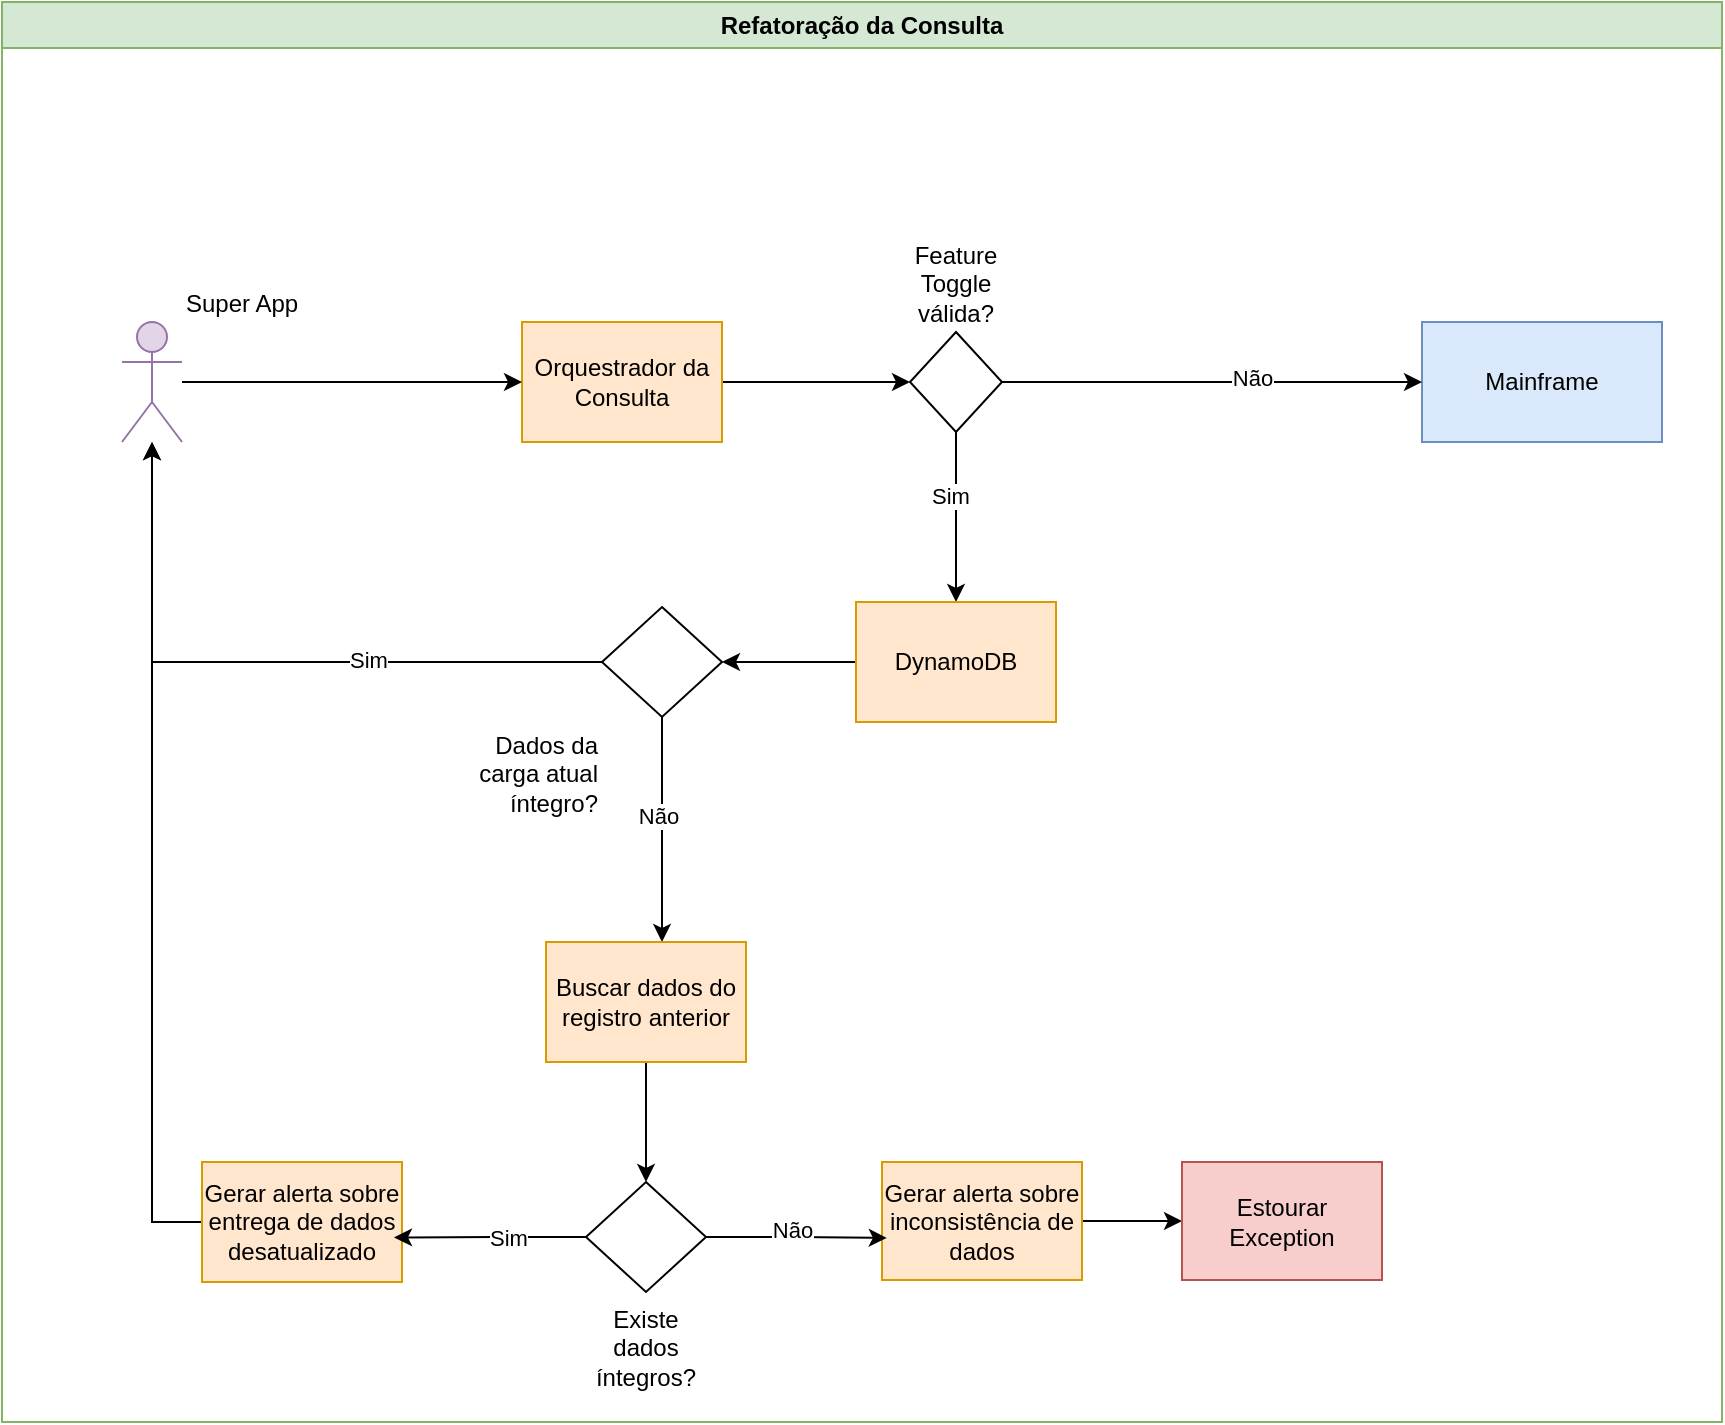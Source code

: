 <mxfile version="25.0.3">
  <diagram name="Página-1" id="rNyEMiYe1dBv-ChvDE47">
    <mxGraphModel dx="2167" dy="800" grid="1" gridSize="10" guides="1" tooltips="1" connect="1" arrows="1" fold="1" page="1" pageScale="1" pageWidth="827" pageHeight="1169" math="0" shadow="0">
      <root>
        <mxCell id="0" />
        <mxCell id="1" parent="0" />
        <mxCell id="s2uW_c-V4pjU2QhmsvLS-11" style="edgeStyle=orthogonalEdgeStyle;rounded=0;orthogonalLoop=1;jettySize=auto;html=1;" edge="1" parent="1" source="s2uW_c-V4pjU2QhmsvLS-1" target="s2uW_c-V4pjU2QhmsvLS-9">
          <mxGeometry relative="1" as="geometry" />
        </mxCell>
        <mxCell id="s2uW_c-V4pjU2QhmsvLS-1" value="Orquestrador da Consulta" style="rounded=0;whiteSpace=wrap;html=1;fillColor=#ffe6cc;strokeColor=#d79b00;" vertex="1" parent="1">
          <mxGeometry x="310" y="180" width="100" height="60" as="geometry" />
        </mxCell>
        <mxCell id="s2uW_c-V4pjU2QhmsvLS-3" style="edgeStyle=orthogonalEdgeStyle;rounded=0;orthogonalLoop=1;jettySize=auto;html=1;" edge="1" parent="1" source="s2uW_c-V4pjU2QhmsvLS-2" target="s2uW_c-V4pjU2QhmsvLS-1">
          <mxGeometry relative="1" as="geometry" />
        </mxCell>
        <mxCell id="s2uW_c-V4pjU2QhmsvLS-2" value="Super App" style="shape=umlActor;verticalLabelPosition=top;verticalAlign=bottom;html=1;outlineConnect=0;fillColor=#e1d5e7;strokeColor=#9673a6;labelPosition=right;align=left;" vertex="1" parent="1">
          <mxGeometry x="110" y="180" width="30" height="60" as="geometry" />
        </mxCell>
        <mxCell id="s2uW_c-V4pjU2QhmsvLS-8" value="Mainframe" style="rounded=0;whiteSpace=wrap;html=1;fillColor=#dae8fc;strokeColor=#6c8ebf;" vertex="1" parent="1">
          <mxGeometry x="760" y="180" width="120" height="60" as="geometry" />
        </mxCell>
        <mxCell id="s2uW_c-V4pjU2QhmsvLS-12" style="edgeStyle=orthogonalEdgeStyle;rounded=0;orthogonalLoop=1;jettySize=auto;html=1;" edge="1" parent="1" source="s2uW_c-V4pjU2QhmsvLS-9" target="s2uW_c-V4pjU2QhmsvLS-8">
          <mxGeometry relative="1" as="geometry" />
        </mxCell>
        <mxCell id="s2uW_c-V4pjU2QhmsvLS-13" value="Não" style="edgeLabel;html=1;align=center;verticalAlign=middle;resizable=0;points=[];" vertex="1" connectable="0" parent="s2uW_c-V4pjU2QhmsvLS-12">
          <mxGeometry x="0.188" y="2" relative="1" as="geometry">
            <mxPoint as="offset" />
          </mxGeometry>
        </mxCell>
        <mxCell id="s2uW_c-V4pjU2QhmsvLS-32" style="edgeStyle=orthogonalEdgeStyle;rounded=0;orthogonalLoop=1;jettySize=auto;html=1;" edge="1" parent="1" source="s2uW_c-V4pjU2QhmsvLS-9" target="s2uW_c-V4pjU2QhmsvLS-21">
          <mxGeometry relative="1" as="geometry" />
        </mxCell>
        <mxCell id="s2uW_c-V4pjU2QhmsvLS-33" value="Sim" style="edgeLabel;html=1;align=center;verticalAlign=middle;resizable=0;points=[];" vertex="1" connectable="0" parent="s2uW_c-V4pjU2QhmsvLS-32">
          <mxGeometry x="-0.245" y="-3" relative="1" as="geometry">
            <mxPoint as="offset" />
          </mxGeometry>
        </mxCell>
        <mxCell id="s2uW_c-V4pjU2QhmsvLS-9" value="Feature Toggle válida?" style="rhombus;whiteSpace=wrap;html=1;labelBackgroundColor=none;textShadow=0;labelPosition=center;verticalLabelPosition=top;align=center;verticalAlign=bottom;" vertex="1" parent="1">
          <mxGeometry x="504" y="185" width="46" height="50" as="geometry" />
        </mxCell>
        <mxCell id="s2uW_c-V4pjU2QhmsvLS-23" style="edgeStyle=orthogonalEdgeStyle;rounded=0;orthogonalLoop=1;jettySize=auto;html=1;" edge="1" parent="1" source="s2uW_c-V4pjU2QhmsvLS-21" target="s2uW_c-V4pjU2QhmsvLS-22">
          <mxGeometry relative="1" as="geometry" />
        </mxCell>
        <mxCell id="s2uW_c-V4pjU2QhmsvLS-21" value="DynamoDB" style="rounded=0;whiteSpace=wrap;html=1;fillColor=#ffe6cc;strokeColor=#d79b00;" vertex="1" parent="1">
          <mxGeometry x="477" y="320" width="100" height="60" as="geometry" />
        </mxCell>
        <mxCell id="s2uW_c-V4pjU2QhmsvLS-30" style="edgeStyle=orthogonalEdgeStyle;rounded=0;orthogonalLoop=1;jettySize=auto;html=1;" edge="1" parent="1" source="s2uW_c-V4pjU2QhmsvLS-22" target="s2uW_c-V4pjU2QhmsvLS-2">
          <mxGeometry relative="1" as="geometry" />
        </mxCell>
        <mxCell id="s2uW_c-V4pjU2QhmsvLS-31" value="Sim" style="edgeLabel;html=1;align=center;verticalAlign=middle;resizable=0;points=[];" vertex="1" connectable="0" parent="s2uW_c-V4pjU2QhmsvLS-30">
          <mxGeometry x="-0.299" y="-1" relative="1" as="geometry">
            <mxPoint as="offset" />
          </mxGeometry>
        </mxCell>
        <mxCell id="s2uW_c-V4pjU2QhmsvLS-36" style="edgeStyle=orthogonalEdgeStyle;rounded=0;orthogonalLoop=1;jettySize=auto;html=1;" edge="1" parent="1" source="s2uW_c-V4pjU2QhmsvLS-22" target="s2uW_c-V4pjU2QhmsvLS-35">
          <mxGeometry relative="1" as="geometry">
            <Array as="points">
              <mxPoint x="380" y="460" />
              <mxPoint x="380" y="460" />
            </Array>
          </mxGeometry>
        </mxCell>
        <mxCell id="s2uW_c-V4pjU2QhmsvLS-37" value="Não" style="edgeLabel;html=1;align=center;verticalAlign=middle;resizable=0;points=[];" vertex="1" connectable="0" parent="s2uW_c-V4pjU2QhmsvLS-36">
          <mxGeometry x="-0.118" y="-2" relative="1" as="geometry">
            <mxPoint as="offset" />
          </mxGeometry>
        </mxCell>
        <mxCell id="s2uW_c-V4pjU2QhmsvLS-22" value="Dados da carga atual íntegro?" style="rhombus;whiteSpace=wrap;html=1;labelBackgroundColor=none;textShadow=0;labelPosition=left;verticalLabelPosition=bottom;align=right;verticalAlign=top;" vertex="1" parent="1">
          <mxGeometry x="350" y="322.5" width="60" height="55" as="geometry" />
        </mxCell>
        <mxCell id="s2uW_c-V4pjU2QhmsvLS-39" style="edgeStyle=orthogonalEdgeStyle;rounded=0;orthogonalLoop=1;jettySize=auto;html=1;entryX=0.5;entryY=0;entryDx=0;entryDy=0;" edge="1" parent="1" source="s2uW_c-V4pjU2QhmsvLS-35" target="s2uW_c-V4pjU2QhmsvLS-38">
          <mxGeometry relative="1" as="geometry" />
        </mxCell>
        <mxCell id="s2uW_c-V4pjU2QhmsvLS-35" value="Buscar dados do registro anterior" style="rounded=0;whiteSpace=wrap;html=1;fillColor=#ffe6cc;strokeColor=#d79b00;" vertex="1" parent="1">
          <mxGeometry x="322" y="490" width="100" height="60" as="geometry" />
        </mxCell>
        <mxCell id="s2uW_c-V4pjU2QhmsvLS-38" value="Existe dados íntegros?" style="rhombus;whiteSpace=wrap;html=1;labelBackgroundColor=none;textShadow=0;labelPosition=center;verticalLabelPosition=bottom;align=center;verticalAlign=top;" vertex="1" parent="1">
          <mxGeometry x="342" y="610" width="60" height="55" as="geometry" />
        </mxCell>
        <mxCell id="s2uW_c-V4pjU2QhmsvLS-46" style="edgeStyle=orthogonalEdgeStyle;rounded=0;orthogonalLoop=1;jettySize=auto;html=1;" edge="1" parent="1" source="s2uW_c-V4pjU2QhmsvLS-44" target="s2uW_c-V4pjU2QhmsvLS-2">
          <mxGeometry relative="1" as="geometry" />
        </mxCell>
        <mxCell id="s2uW_c-V4pjU2QhmsvLS-44" value="Gerar alerta sobre entrega de dados desatualizado" style="rounded=0;whiteSpace=wrap;html=1;fillColor=#ffe6cc;strokeColor=#d79b00;" vertex="1" parent="1">
          <mxGeometry x="150" y="600" width="100" height="60" as="geometry" />
        </mxCell>
        <mxCell id="s2uW_c-V4pjU2QhmsvLS-47" style="edgeStyle=orthogonalEdgeStyle;rounded=0;orthogonalLoop=1;jettySize=auto;html=1;entryX=0.96;entryY=0.629;entryDx=0;entryDy=0;entryPerimeter=0;" edge="1" parent="1" source="s2uW_c-V4pjU2QhmsvLS-38" target="s2uW_c-V4pjU2QhmsvLS-44">
          <mxGeometry relative="1" as="geometry" />
        </mxCell>
        <mxCell id="s2uW_c-V4pjU2QhmsvLS-48" value="Sim" style="edgeLabel;html=1;align=center;verticalAlign=middle;resizable=0;points=[];" vertex="1" connectable="0" parent="s2uW_c-V4pjU2QhmsvLS-47">
          <mxGeometry x="-0.137" relative="1" as="geometry">
            <mxPoint x="2" as="offset" />
          </mxGeometry>
        </mxCell>
        <mxCell id="s2uW_c-V4pjU2QhmsvLS-54" style="edgeStyle=orthogonalEdgeStyle;rounded=0;orthogonalLoop=1;jettySize=auto;html=1;entryX=0;entryY=0.5;entryDx=0;entryDy=0;" edge="1" parent="1" source="s2uW_c-V4pjU2QhmsvLS-49" target="s2uW_c-V4pjU2QhmsvLS-53">
          <mxGeometry relative="1" as="geometry" />
        </mxCell>
        <mxCell id="s2uW_c-V4pjU2QhmsvLS-49" value="Gerar alerta sobre inconsistência de dados" style="rounded=0;whiteSpace=wrap;html=1;fillColor=#ffe6cc;strokeColor=#d79b00;" vertex="1" parent="1">
          <mxGeometry x="490" y="600" width="100" height="59" as="geometry" />
        </mxCell>
        <mxCell id="s2uW_c-V4pjU2QhmsvLS-50" style="edgeStyle=orthogonalEdgeStyle;rounded=0;orthogonalLoop=1;jettySize=auto;html=1;entryX=0.024;entryY=0.644;entryDx=0;entryDy=0;entryPerimeter=0;" edge="1" parent="1" source="s2uW_c-V4pjU2QhmsvLS-38" target="s2uW_c-V4pjU2QhmsvLS-49">
          <mxGeometry relative="1" as="geometry" />
        </mxCell>
        <mxCell id="s2uW_c-V4pjU2QhmsvLS-52" value="Não" style="edgeLabel;html=1;align=center;verticalAlign=middle;resizable=0;points=[];" vertex="1" connectable="0" parent="s2uW_c-V4pjU2QhmsvLS-50">
          <mxGeometry x="-0.032" y="4" relative="1" as="geometry">
            <mxPoint x="-5" y="-4" as="offset" />
          </mxGeometry>
        </mxCell>
        <mxCell id="s2uW_c-V4pjU2QhmsvLS-51" value="Refatoração da Consulta" style="swimlane;whiteSpace=wrap;html=1;fillColor=#d5e8d4;strokeColor=#82b366;" vertex="1" parent="1">
          <mxGeometry x="50" y="20" width="860" height="710" as="geometry" />
        </mxCell>
        <mxCell id="s2uW_c-V4pjU2QhmsvLS-53" value="Estourar Exception" style="rounded=0;whiteSpace=wrap;html=1;fillColor=#f8cecc;strokeColor=#b85450;" vertex="1" parent="s2uW_c-V4pjU2QhmsvLS-51">
          <mxGeometry x="590" y="580" width="100" height="59" as="geometry" />
        </mxCell>
      </root>
    </mxGraphModel>
  </diagram>
</mxfile>
